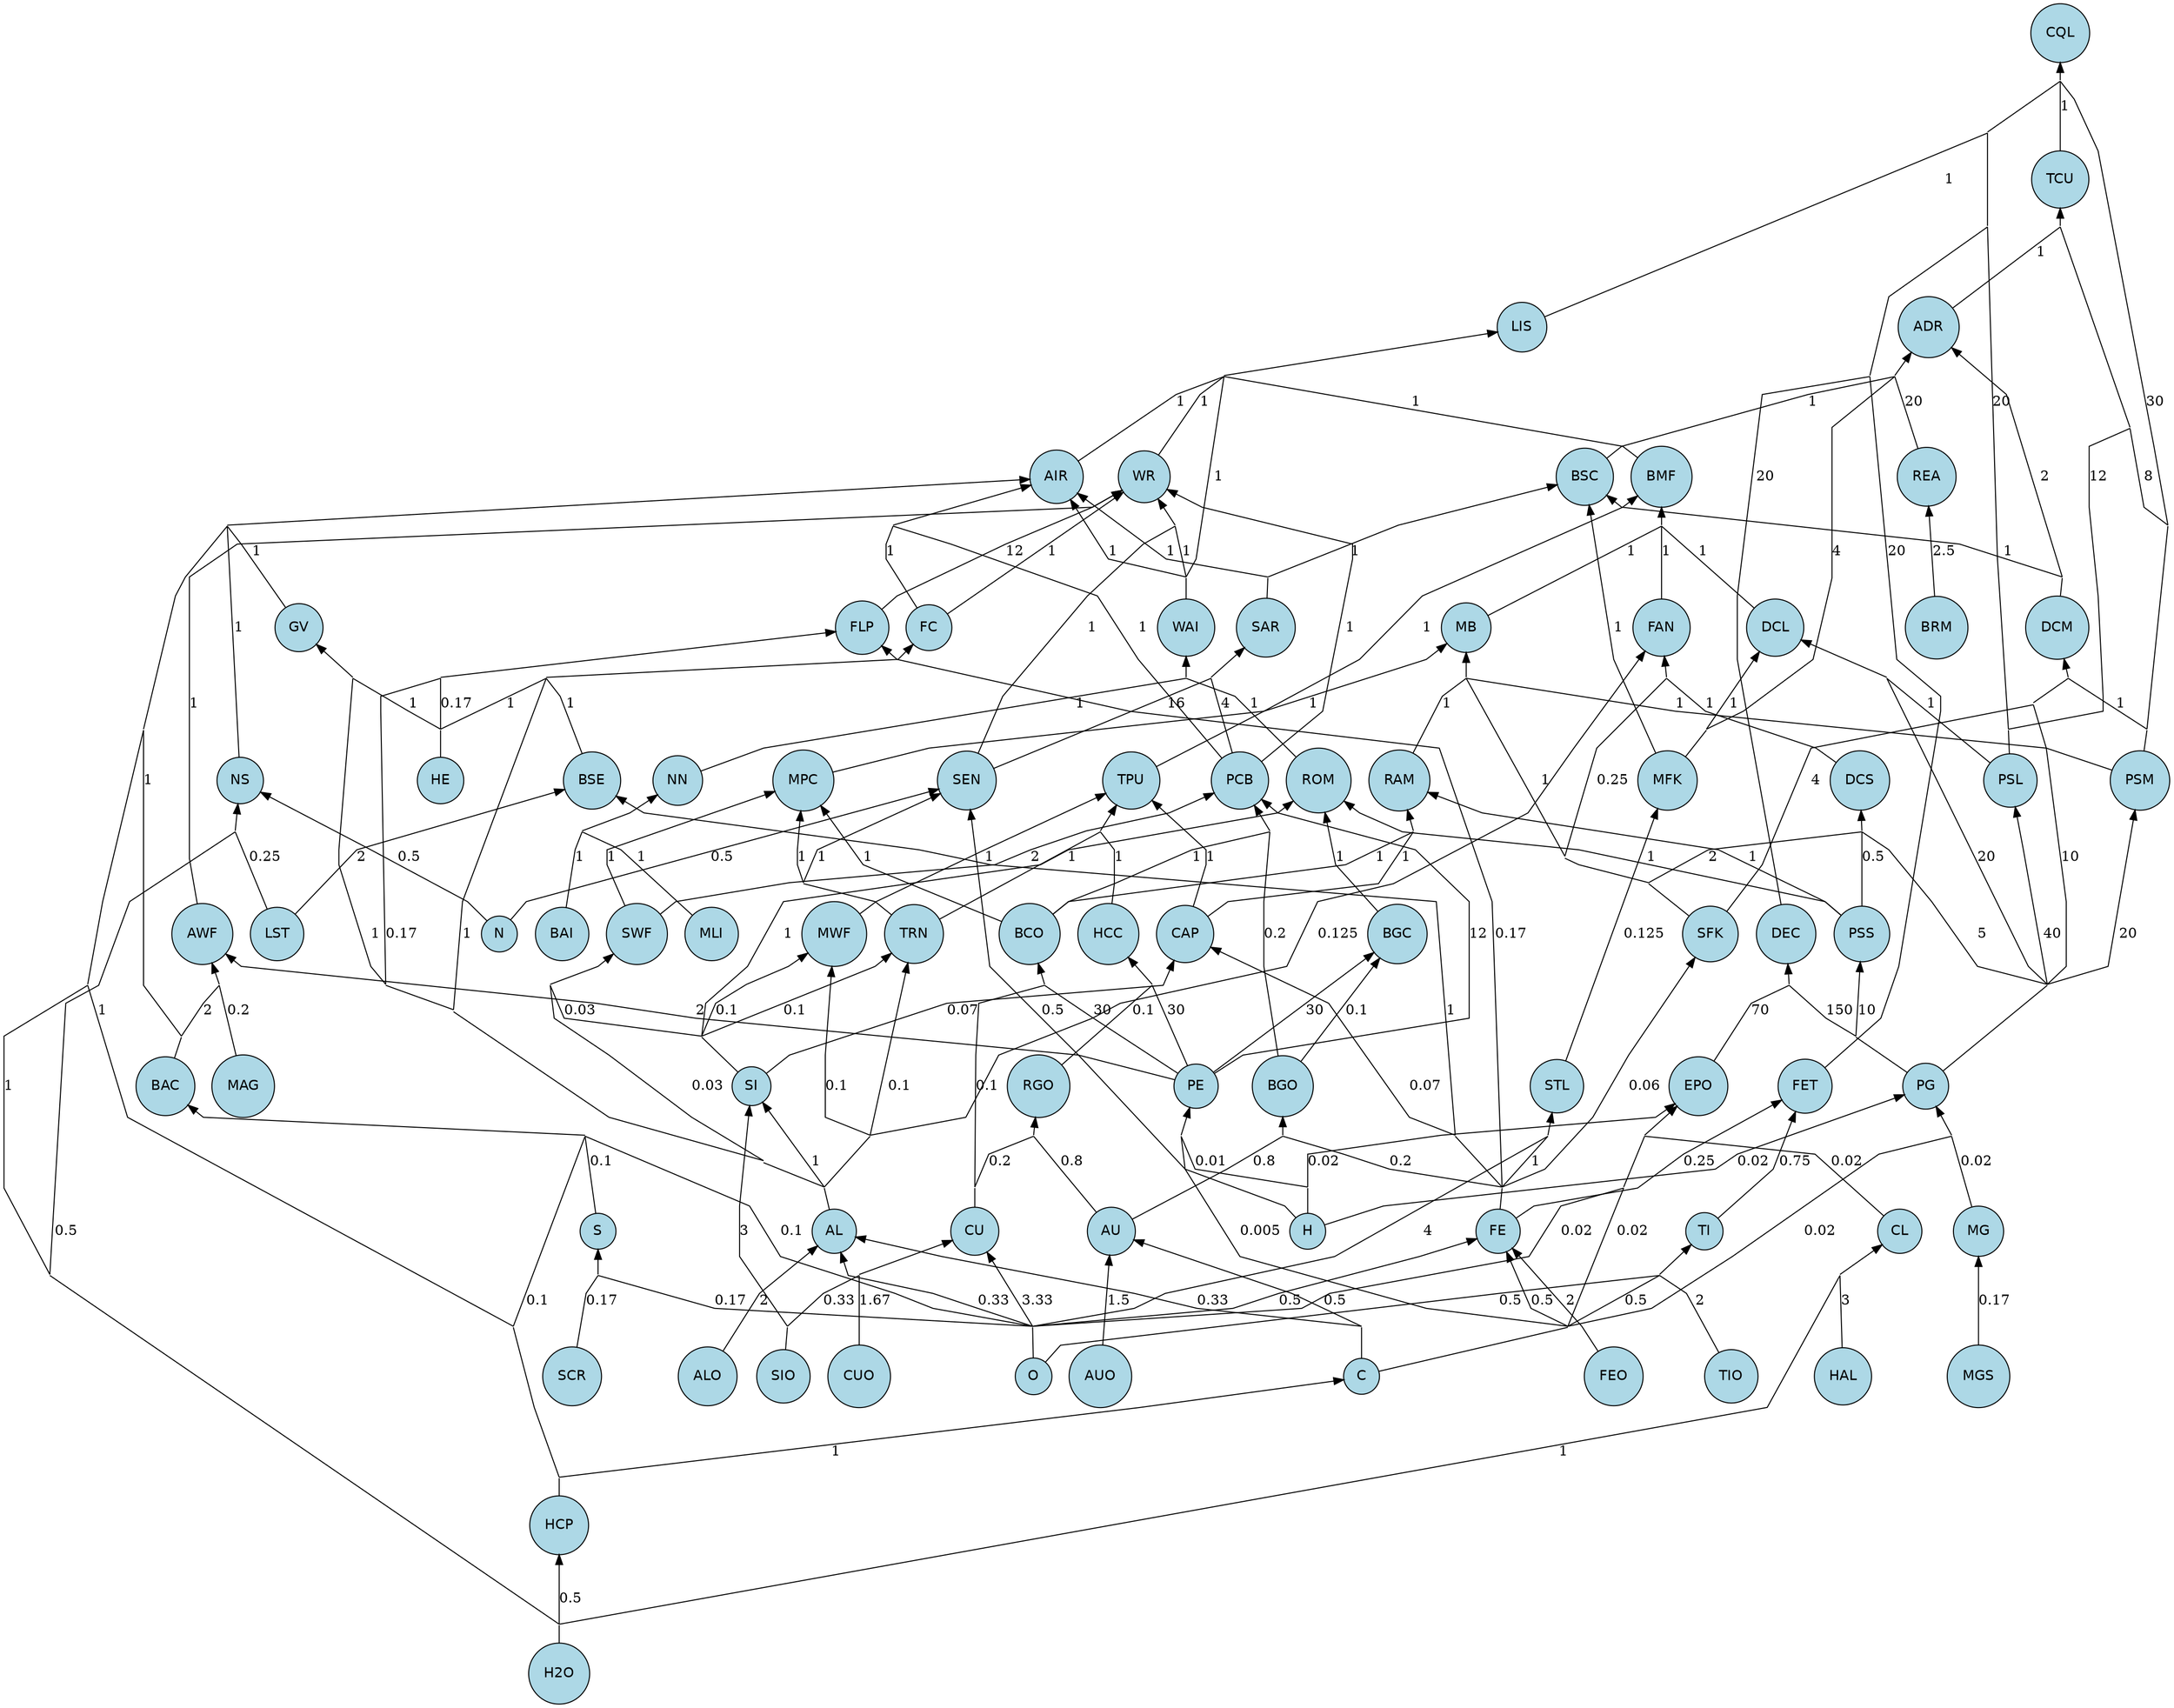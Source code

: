 graph ctree_graph {
bgcolor=white;
concentrate=True;
layout=dot;
splines=polyline;
CQL [fillcolor=lightblue, fontname=helvetica, shape=circle, style=filled];
CQL -- PSL
  [color=black, dir=back, label=20
, minlen=2];
PSL
 [fillcolor=lightblue, fontname=helvetica, shape=circle, style=filled];
PSL
 -- PG
  [color=black, dir=back, label=40
, minlen=2];
PG
 [fillcolor=lightblue, fontname=helvetica, shape=circle, style=filled];
PG
 -- H
  [color=black, dir=back, label="0.02\n", minlen=2];
H
 [fillcolor=lightblue, fontname=helvetica, shape=circle, style=filled];
PG
 -- C
  [color=black, dir=back, label="0.02\n", minlen=2];
C
 [fillcolor=lightblue, fontname=helvetica, shape=circle, style=filled];
C
 -- HCP
  [color=black, dir=back, label=1
, minlen=2];
HCP
 [fillcolor=lightblue, fontname=helvetica, shape=circle, style=filled];
HCP
 -- H2O
  [color=black, dir=back, label="0.5\n", minlen=2];
H2O
 [fillcolor=lightblue, fontname=helvetica, shape=circle, style=filled];
PG
 -- MG
  [color=black, dir=back, label="0.02\n", minlen=2];
MG
 [fillcolor=lightblue, fontname=helvetica, shape=circle, style=filled];
MG
 -- MGS
  [color=black, dir=back, label="0.17\n", minlen=2];
MGS
 [fillcolor=lightblue, fontname=helvetica, shape=circle, style=filled];
CQL -- PSM
  [color=black, dir=back, label=30
, minlen=2];
PSM
 [fillcolor=lightblue, fontname=helvetica, shape=circle, style=filled];
PSM
 -- PG
  [color=black, dir=back, label=20
, minlen=2];
PG
 [fillcolor=lightblue, fontname=helvetica, shape=circle, style=filled];
H
 [fillcolor=lightblue, fontname=helvetica, shape=circle, style=filled];
C
 [fillcolor=lightblue, fontname=helvetica, shape=circle, style=filled];
HCP
 [fillcolor=lightblue, fontname=helvetica, shape=circle, style=filled];
H2O
 [fillcolor=lightblue, fontname=helvetica, shape=circle, style=filled];
MG
 [fillcolor=lightblue, fontname=helvetica, shape=circle, style=filled];
MGS
 [fillcolor=lightblue, fontname=helvetica, shape=circle, style=filled];
CQL -- FET
  [color=black, dir=back, label=20
, minlen=2];
FET
 [fillcolor=lightblue, fontname=helvetica, shape=circle, style=filled];
FET
 -- FE
  [color=black, dir=back, label="0.25\n", minlen=2];
FE
 [fillcolor=lightblue, fontname=helvetica, shape=circle, style=filled];
FE
 -- FEO
  [color=black, dir=back, label=2
, minlen=2];
FEO
 [fillcolor=lightblue, fontname=helvetica, shape=circle, style=filled];
FE
 -- C
  [color=black, dir=back, label="0.5\n", minlen=2];
C
 [fillcolor=lightblue, fontname=helvetica, shape=circle, style=filled];
HCP
 [fillcolor=lightblue, fontname=helvetica, shape=circle, style=filled];
H2O
 [fillcolor=lightblue, fontname=helvetica, shape=circle, style=filled];
FE
 -- O
  [color=black, dir=back, label="0.5\n", minlen=2];
O
 [fillcolor=lightblue, fontname=helvetica, shape=circle, style=filled];
FET
 -- TI
  [color=black, dir=back, label="0.75\n", minlen=2];
TI
 [fillcolor=lightblue, fontname=helvetica, shape=circle, style=filled];
TI
 -- TIO
  [color=black, dir=back, label=2
, minlen=2];
TIO
 [fillcolor=lightblue, fontname=helvetica, shape=circle, style=filled];
TI
 -- C
  [color=black, dir=back, label="0.5\n", minlen=2];
C
 [fillcolor=lightblue, fontname=helvetica, shape=circle, style=filled];
HCP
 [fillcolor=lightblue, fontname=helvetica, shape=circle, style=filled];
H2O
 [fillcolor=lightblue, fontname=helvetica, shape=circle, style=filled];
TI
 -- O
  [color=black, dir=back, label="0.5\n", minlen=2];
O
 [fillcolor=lightblue, fontname=helvetica, shape=circle, style=filled];
CQL -- LIS
  [color=black, dir=back, label=1
, minlen=2];
LIS
 [fillcolor=lightblue, fontname=helvetica, shape=circle, style=filled];
LIS
 -- WR
  [color=black, dir=back, label=1
, minlen=2];
WR
 [fillcolor=lightblue, fontname=helvetica, shape=circle, style=filled];
WR
 -- FLP
  [color=black, dir=back, label=12
, minlen=2];
FLP
 [fillcolor=lightblue, fontname=helvetica, shape=circle, style=filled];
FLP
 -- FE
  [color=black, dir=back, label="0.17\n", minlen=2];
FE
 [fillcolor=lightblue, fontname=helvetica, shape=circle, style=filled];
FEO
 [fillcolor=lightblue, fontname=helvetica, shape=circle, style=filled];
C
 [fillcolor=lightblue, fontname=helvetica, shape=circle, style=filled];
HCP
 [fillcolor=lightblue, fontname=helvetica, shape=circle, style=filled];
H2O
 [fillcolor=lightblue, fontname=helvetica, shape=circle, style=filled];
O
 [fillcolor=lightblue, fontname=helvetica, shape=circle, style=filled];
FLP
 -- AL
  [color=black, dir=back, label="0.17\n", minlen=2];
AL
 [fillcolor=lightblue, fontname=helvetica, shape=circle, style=filled];
AL
 -- ALO
  [color=black, dir=back, label=2
, minlen=2];
ALO
 [fillcolor=lightblue, fontname=helvetica, shape=circle, style=filled];
AL
 -- C
  [color=black, dir=back, label="0.33\n", minlen=2];
C
 [fillcolor=lightblue, fontname=helvetica, shape=circle, style=filled];
HCP
 [fillcolor=lightblue, fontname=helvetica, shape=circle, style=filled];
H2O
 [fillcolor=lightblue, fontname=helvetica, shape=circle, style=filled];
AL
 -- O
  [color=black, dir=back, label="0.33\n", minlen=2];
O
 [fillcolor=lightblue, fontname=helvetica, shape=circle, style=filled];
FLP
 -- HE
  [color=black, dir=back, label="0.17\n", minlen=2];
HE
 [fillcolor=lightblue, fontname=helvetica, shape=circle, style=filled];
WR
 -- FC
  [color=black, dir=back, label=1
, minlen=2];
FC
 [fillcolor=lightblue, fontname=helvetica, shape=circle, style=filled];
FC
 -- AL
  [color=black, dir=back, label=1
, minlen=2];
AL
 [fillcolor=lightblue, fontname=helvetica, shape=circle, style=filled];
ALO
 [fillcolor=lightblue, fontname=helvetica, shape=circle, style=filled];
C
 [fillcolor=lightblue, fontname=helvetica, shape=circle, style=filled];
HCP
 [fillcolor=lightblue, fontname=helvetica, shape=circle, style=filled];
H2O
 [fillcolor=lightblue, fontname=helvetica, shape=circle, style=filled];
O
 [fillcolor=lightblue, fontname=helvetica, shape=circle, style=filled];
FC
 -- BSE
  [color=black, dir=back, label=1
, minlen=2];
BSE
 [fillcolor=lightblue, fontname=helvetica, shape=circle, style=filled];
BSE
 -- FE
  [color=black, dir=back, label=1
, minlen=2];
FE
 [fillcolor=lightblue, fontname=helvetica, shape=circle, style=filled];
FEO
 [fillcolor=lightblue, fontname=helvetica, shape=circle, style=filled];
C
 [fillcolor=lightblue, fontname=helvetica, shape=circle, style=filled];
HCP
 [fillcolor=lightblue, fontname=helvetica, shape=circle, style=filled];
H2O
 [fillcolor=lightblue, fontname=helvetica, shape=circle, style=filled];
O
 [fillcolor=lightblue, fontname=helvetica, shape=circle, style=filled];
BSE
 -- LST
  [color=black, dir=back, label=2
, minlen=2];
LST
 [fillcolor=lightblue, fontname=helvetica, shape=circle, style=filled];
FC
 -- HE
  [color=black, dir=back, label=1
, minlen=2];
HE
 [fillcolor=lightblue, fontname=helvetica, shape=circle, style=filled];
WR
 -- AWF
  [color=black, dir=back, label=1
, minlen=2];
AWF
 [fillcolor=lightblue, fontname=helvetica, shape=circle, style=filled];
AWF
 -- MAG
  [color=black, dir=back, label="0.2\n", minlen=2];
MAG
 [fillcolor=lightblue, fontname=helvetica, shape=circle, style=filled];
AWF
 -- BAC
  [color=black, dir=back, label=2
, minlen=2];
BAC
 [fillcolor=lightblue, fontname=helvetica, shape=circle, style=filled];
BAC
 -- HCP
  [color=black, dir=back, label="0.1\n", minlen=2];
HCP
 [fillcolor=lightblue, fontname=helvetica, shape=circle, style=filled];
H2O
 [fillcolor=lightblue, fontname=helvetica, shape=circle, style=filled];
BAC
 -- O
  [color=black, dir=back, label="0.1\n", minlen=2];
O
 [fillcolor=lightblue, fontname=helvetica, shape=circle, style=filled];
BAC
 -- S
  [color=black, dir=back, label="0.1\n", minlen=2];
S
 [fillcolor=lightblue, fontname=helvetica, shape=circle, style=filled];
S
 -- SCR
  [color=black, dir=back, label="0.17\n", minlen=2];
SCR
 [fillcolor=lightblue, fontname=helvetica, shape=circle, style=filled];
S
 -- O
  [color=black, dir=back, label="0.17\n", minlen=2];
O
 [fillcolor=lightblue, fontname=helvetica, shape=circle, style=filled];
AWF
 -- PE
  [color=black, dir=back, label=2
, minlen=2];
PE
 [fillcolor=lightblue, fontname=helvetica, shape=circle, style=filled];
PE
 -- C
  [color=black, dir=back, label="0.005\n", minlen=2];
C
 [fillcolor=lightblue, fontname=helvetica, shape=circle, style=filled];
HCP
 [fillcolor=lightblue, fontname=helvetica, shape=circle, style=filled];
H2O
 [fillcolor=lightblue, fontname=helvetica, shape=circle, style=filled];
PE
 -- H
  [color=black, dir=back, label="0.01\n", minlen=2];
H
 [fillcolor=lightblue, fontname=helvetica, shape=circle, style=filled];
WR
 -- PCB
  [color=black, dir=back, label=1
, minlen=2];
PCB
 [fillcolor=lightblue, fontname=helvetica, shape=circle, style=filled];
PCB
 -- SWF
  [color=black, dir=back, label=2
, minlen=2];
SWF
 [fillcolor=lightblue, fontname=helvetica, shape=circle, style=filled];
SWF
 -- SI
  [color=black, dir=back, label="0.03\n", minlen=2];
SI
 [fillcolor=lightblue, fontname=helvetica, shape=circle, style=filled];
SI
 -- SIO
  [color=black, dir=back, label=3
, minlen=2];
SIO
 [fillcolor=lightblue, fontname=helvetica, shape=circle, style=filled];
SI
 -- AL
  [color=black, dir=back, label=1
, minlen=2];
AL
 [fillcolor=lightblue, fontname=helvetica, shape=circle, style=filled];
ALO
 [fillcolor=lightblue, fontname=helvetica, shape=circle, style=filled];
C
 [fillcolor=lightblue, fontname=helvetica, shape=circle, style=filled];
HCP
 [fillcolor=lightblue, fontname=helvetica, shape=circle, style=filled];
H2O
 [fillcolor=lightblue, fontname=helvetica, shape=circle, style=filled];
O
 [fillcolor=lightblue, fontname=helvetica, shape=circle, style=filled];
SWF
 -- AL
  [color=black, dir=back, label="0.03\n", minlen=2];
AL
 [fillcolor=lightblue, fontname=helvetica, shape=circle, style=filled];
ALO
 [fillcolor=lightblue, fontname=helvetica, shape=circle, style=filled];
C
 [fillcolor=lightblue, fontname=helvetica, shape=circle, style=filled];
HCP
 [fillcolor=lightblue, fontname=helvetica, shape=circle, style=filled];
H2O
 [fillcolor=lightblue, fontname=helvetica, shape=circle, style=filled];
O
 [fillcolor=lightblue, fontname=helvetica, shape=circle, style=filled];
PCB
 -- BCO
  [color=black, dir=back, label=1
, minlen=2];
BCO
 [fillcolor=lightblue, fontname=helvetica, shape=circle, style=filled];
BCO
 -- CU
  [color=black, dir=back, label="0.1\n", minlen=2];
CU
 [fillcolor=lightblue, fontname=helvetica, shape=circle, style=filled];
CU
 -- CUO
  [color=black, dir=back, label="1.67\n", minlen=2];
CUO
 [fillcolor=lightblue, fontname=helvetica, shape=circle, style=filled];
CU
 -- O
  [color=black, dir=back, label="3.33\n", minlen=2];
O
 [fillcolor=lightblue, fontname=helvetica, shape=circle, style=filled];
CU
 -- SIO
  [color=black, dir=back, label="0.33\n", minlen=2];
SIO
 [fillcolor=lightblue, fontname=helvetica, shape=circle, style=filled];
BCO
 -- PE
  [color=black, dir=back, label=30
, minlen=2];
PE
 [fillcolor=lightblue, fontname=helvetica, shape=circle, style=filled];
C
 [fillcolor=lightblue, fontname=helvetica, shape=circle, style=filled];
HCP
 [fillcolor=lightblue, fontname=helvetica, shape=circle, style=filled];
H2O
 [fillcolor=lightblue, fontname=helvetica, shape=circle, style=filled];
H
 [fillcolor=lightblue, fontname=helvetica, shape=circle, style=filled];
PCB
 -- PE
  [color=black, dir=back, label=12
, minlen=2];
PE
 [fillcolor=lightblue, fontname=helvetica, shape=circle, style=filled];
C
 [fillcolor=lightblue, fontname=helvetica, shape=circle, style=filled];
HCP
 [fillcolor=lightblue, fontname=helvetica, shape=circle, style=filled];
H2O
 [fillcolor=lightblue, fontname=helvetica, shape=circle, style=filled];
H
 [fillcolor=lightblue, fontname=helvetica, shape=circle, style=filled];
PCB
 -- BGO
  [color=black, dir=back, label="0.2\n", minlen=2];
BGO
 [fillcolor=lightblue, fontname=helvetica, shape=circle, style=filled];
BGO
 -- AU
  [color=black, dir=back, label="0.8\n", minlen=2];
AU
 [fillcolor=lightblue, fontname=helvetica, shape=circle, style=filled];
AU
 -- C
  [color=black, dir=back, label="0.5\n", minlen=2];
C
 [fillcolor=lightblue, fontname=helvetica, shape=circle, style=filled];
HCP
 [fillcolor=lightblue, fontname=helvetica, shape=circle, style=filled];
H2O
 [fillcolor=lightblue, fontname=helvetica, shape=circle, style=filled];
AU
 -- AUO
  [color=black, dir=back, label="1.5\n", minlen=2];
AUO
 [fillcolor=lightblue, fontname=helvetica, shape=circle, style=filled];
BGO
 -- FE
  [color=black, dir=back, label="0.2\n", minlen=2];
FE
 [fillcolor=lightblue, fontname=helvetica, shape=circle, style=filled];
FEO
 [fillcolor=lightblue, fontname=helvetica, shape=circle, style=filled];
C
 [fillcolor=lightblue, fontname=helvetica, shape=circle, style=filled];
HCP
 [fillcolor=lightblue, fontname=helvetica, shape=circle, style=filled];
H2O
 [fillcolor=lightblue, fontname=helvetica, shape=circle, style=filled];
O
 [fillcolor=lightblue, fontname=helvetica, shape=circle, style=filled];
WR
 -- SEN
  [color=black, dir=back, label=1
, minlen=2];
SEN
 [fillcolor=lightblue, fontname=helvetica, shape=circle, style=filled];
SEN
 -- TRN
  [color=black, dir=back, label=1
, minlen=2];
TRN
 [fillcolor=lightblue, fontname=helvetica, shape=circle, style=filled];
TRN
 -- AL
  [color=black, dir=back, label="0.1\n", minlen=2];
AL
 [fillcolor=lightblue, fontname=helvetica, shape=circle, style=filled];
ALO
 [fillcolor=lightblue, fontname=helvetica, shape=circle, style=filled];
C
 [fillcolor=lightblue, fontname=helvetica, shape=circle, style=filled];
HCP
 [fillcolor=lightblue, fontname=helvetica, shape=circle, style=filled];
H2O
 [fillcolor=lightblue, fontname=helvetica, shape=circle, style=filled];
O
 [fillcolor=lightblue, fontname=helvetica, shape=circle, style=filled];
TRN
 -- SI
  [color=black, dir=back, label="0.1\n", minlen=2];
SI
 [fillcolor=lightblue, fontname=helvetica, shape=circle, style=filled];
SIO
 [fillcolor=lightblue, fontname=helvetica, shape=circle, style=filled];
AL
 [fillcolor=lightblue, fontname=helvetica, shape=circle, style=filled];
ALO
 [fillcolor=lightblue, fontname=helvetica, shape=circle, style=filled];
C
 [fillcolor=lightblue, fontname=helvetica, shape=circle, style=filled];
HCP
 [fillcolor=lightblue, fontname=helvetica, shape=circle, style=filled];
H2O
 [fillcolor=lightblue, fontname=helvetica, shape=circle, style=filled];
O
 [fillcolor=lightblue, fontname=helvetica, shape=circle, style=filled];
SEN
 -- H
  [color=black, dir=back, label="0.5\n", minlen=2];
H
 [fillcolor=lightblue, fontname=helvetica, shape=circle, style=filled];
SEN
 -- N
  [color=black, dir=back, label="0.5\n", minlen=2];
N
 [fillcolor=lightblue, fontname=helvetica, shape=circle, style=filled];
WR
 -- WAI
  [color=black, dir=back, label=1
, minlen=2];
WAI
 [fillcolor=lightblue, fontname=helvetica, shape=circle, style=filled];
WAI
 -- NN
  [color=black, dir=back, label=1
, minlen=2];
NN
 [fillcolor=lightblue, fontname=helvetica, shape=circle, style=filled];
NN
 -- BAI
  [color=black, dir=back, label=1
, minlen=2];
BAI
 [fillcolor=lightblue, fontname=helvetica, shape=circle, style=filled];
NN
 -- MLI
  [color=black, dir=back, label=1
, minlen=2];
MLI
 [fillcolor=lightblue, fontname=helvetica, shape=circle, style=filled];
WAI
 -- ROM
  [color=black, dir=back, label=1
, minlen=2];
ROM
 [fillcolor=lightblue, fontname=helvetica, shape=circle, style=filled];
ROM
 -- PSS
  [color=black, dir=back, label=1
, minlen=2];
PSS
 [fillcolor=lightblue, fontname=helvetica, shape=circle, style=filled];
PSS
 -- PG
  [color=black, dir=back, label=10
, minlen=2];
PG
 [fillcolor=lightblue, fontname=helvetica, shape=circle, style=filled];
H
 [fillcolor=lightblue, fontname=helvetica, shape=circle, style=filled];
C
 [fillcolor=lightblue, fontname=helvetica, shape=circle, style=filled];
HCP
 [fillcolor=lightblue, fontname=helvetica, shape=circle, style=filled];
H2O
 [fillcolor=lightblue, fontname=helvetica, shape=circle, style=filled];
MG
 [fillcolor=lightblue, fontname=helvetica, shape=circle, style=filled];
MGS
 [fillcolor=lightblue, fontname=helvetica, shape=circle, style=filled];
ROM
 -- BGC
  [color=black, dir=back, label=1
, minlen=2];
BGC
 [fillcolor=lightblue, fontname=helvetica, shape=circle, style=filled];
BGC
 -- BGO
  [color=black, dir=back, label="0.1\n", minlen=2];
BGO
 [fillcolor=lightblue, fontname=helvetica, shape=circle, style=filled];
AU
 [fillcolor=lightblue, fontname=helvetica, shape=circle, style=filled];
C
 [fillcolor=lightblue, fontname=helvetica, shape=circle, style=filled];
HCP
 [fillcolor=lightblue, fontname=helvetica, shape=circle, style=filled];
H2O
 [fillcolor=lightblue, fontname=helvetica, shape=circle, style=filled];
AUO
 [fillcolor=lightblue, fontname=helvetica, shape=circle, style=filled];
FE
 [fillcolor=lightblue, fontname=helvetica, shape=circle, style=filled];
FEO
 [fillcolor=lightblue, fontname=helvetica, shape=circle, style=filled];
C
 [fillcolor=lightblue, fontname=helvetica, shape=circle, style=filled];
HCP
 [fillcolor=lightblue, fontname=helvetica, shape=circle, style=filled];
H2O
 [fillcolor=lightblue, fontname=helvetica, shape=circle, style=filled];
O
 [fillcolor=lightblue, fontname=helvetica, shape=circle, style=filled];
BGC
 -- PE
  [color=black, dir=back, label=30
, minlen=2];
PE
 [fillcolor=lightblue, fontname=helvetica, shape=circle, style=filled];
C
 [fillcolor=lightblue, fontname=helvetica, shape=circle, style=filled];
HCP
 [fillcolor=lightblue, fontname=helvetica, shape=circle, style=filled];
H2O
 [fillcolor=lightblue, fontname=helvetica, shape=circle, style=filled];
H
 [fillcolor=lightblue, fontname=helvetica, shape=circle, style=filled];
ROM
 -- SI
  [color=black, dir=back, label=1
, minlen=2];
SI
 [fillcolor=lightblue, fontname=helvetica, shape=circle, style=filled];
SIO
 [fillcolor=lightblue, fontname=helvetica, shape=circle, style=filled];
AL
 [fillcolor=lightblue, fontname=helvetica, shape=circle, style=filled];
ALO
 [fillcolor=lightblue, fontname=helvetica, shape=circle, style=filled];
C
 [fillcolor=lightblue, fontname=helvetica, shape=circle, style=filled];
HCP
 [fillcolor=lightblue, fontname=helvetica, shape=circle, style=filled];
H2O
 [fillcolor=lightblue, fontname=helvetica, shape=circle, style=filled];
O
 [fillcolor=lightblue, fontname=helvetica, shape=circle, style=filled];
LIS
 -- AIR
  [color=black, dir=back, label=1
, minlen=2];
AIR
 [fillcolor=lightblue, fontname=helvetica, shape=circle, style=filled];
AIR
 -- HCP
  [color=black, dir=back, label=1
, minlen=2];
HCP
 [fillcolor=lightblue, fontname=helvetica, shape=circle, style=filled];
H2O
 [fillcolor=lightblue, fontname=helvetica, shape=circle, style=filled];
AIR
 -- NS
  [color=black, dir=back, label=1
, minlen=2];
NS
 [fillcolor=lightblue, fontname=helvetica, shape=circle, style=filled];
NS
 -- H2O
  [color=black, dir=back, label="0.5\n", minlen=2];
H2O
 [fillcolor=lightblue, fontname=helvetica, shape=circle, style=filled];
NS
 -- N
  [color=black, dir=back, label="0.5\n", minlen=2];
N
 [fillcolor=lightblue, fontname=helvetica, shape=circle, style=filled];
NS
 -- LST
  [color=black, dir=back, label="0.25\n", minlen=2];
LST
 [fillcolor=lightblue, fontname=helvetica, shape=circle, style=filled];
AIR
 -- H2O
  [color=black, dir=back, label=1
, minlen=2];
H2O
 [fillcolor=lightblue, fontname=helvetica, shape=circle, style=filled];
AIR
 -- WAI
  [color=black, dir=back, label=1
, minlen=2];
WAI
 [fillcolor=lightblue, fontname=helvetica, shape=circle, style=filled];
NN
 [fillcolor=lightblue, fontname=helvetica, shape=circle, style=filled];
BAI
 [fillcolor=lightblue, fontname=helvetica, shape=circle, style=filled];
MLI
 [fillcolor=lightblue, fontname=helvetica, shape=circle, style=filled];
ROM
 [fillcolor=lightblue, fontname=helvetica, shape=circle, style=filled];
PSS
 [fillcolor=lightblue, fontname=helvetica, shape=circle, style=filled];
PG
 [fillcolor=lightblue, fontname=helvetica, shape=circle, style=filled];
H
 [fillcolor=lightblue, fontname=helvetica, shape=circle, style=filled];
C
 [fillcolor=lightblue, fontname=helvetica, shape=circle, style=filled];
HCP
 [fillcolor=lightblue, fontname=helvetica, shape=circle, style=filled];
H2O
 [fillcolor=lightblue, fontname=helvetica, shape=circle, style=filled];
MG
 [fillcolor=lightblue, fontname=helvetica, shape=circle, style=filled];
MGS
 [fillcolor=lightblue, fontname=helvetica, shape=circle, style=filled];
BGC
 [fillcolor=lightblue, fontname=helvetica, shape=circle, style=filled];
BGO
 [fillcolor=lightblue, fontname=helvetica, shape=circle, style=filled];
AU
 [fillcolor=lightblue, fontname=helvetica, shape=circle, style=filled];
C
 [fillcolor=lightblue, fontname=helvetica, shape=circle, style=filled];
HCP
 [fillcolor=lightblue, fontname=helvetica, shape=circle, style=filled];
H2O
 [fillcolor=lightblue, fontname=helvetica, shape=circle, style=filled];
AUO
 [fillcolor=lightblue, fontname=helvetica, shape=circle, style=filled];
FE
 [fillcolor=lightblue, fontname=helvetica, shape=circle, style=filled];
FEO
 [fillcolor=lightblue, fontname=helvetica, shape=circle, style=filled];
C
 [fillcolor=lightblue, fontname=helvetica, shape=circle, style=filled];
HCP
 [fillcolor=lightblue, fontname=helvetica, shape=circle, style=filled];
H2O
 [fillcolor=lightblue, fontname=helvetica, shape=circle, style=filled];
O
 [fillcolor=lightblue, fontname=helvetica, shape=circle, style=filled];
PE
 [fillcolor=lightblue, fontname=helvetica, shape=circle, style=filled];
C
 [fillcolor=lightblue, fontname=helvetica, shape=circle, style=filled];
HCP
 [fillcolor=lightblue, fontname=helvetica, shape=circle, style=filled];
H2O
 [fillcolor=lightblue, fontname=helvetica, shape=circle, style=filled];
H
 [fillcolor=lightblue, fontname=helvetica, shape=circle, style=filled];
SI
 [fillcolor=lightblue, fontname=helvetica, shape=circle, style=filled];
SIO
 [fillcolor=lightblue, fontname=helvetica, shape=circle, style=filled];
AL
 [fillcolor=lightblue, fontname=helvetica, shape=circle, style=filled];
ALO
 [fillcolor=lightblue, fontname=helvetica, shape=circle, style=filled];
C
 [fillcolor=lightblue, fontname=helvetica, shape=circle, style=filled];
HCP
 [fillcolor=lightblue, fontname=helvetica, shape=circle, style=filled];
H2O
 [fillcolor=lightblue, fontname=helvetica, shape=circle, style=filled];
O
 [fillcolor=lightblue, fontname=helvetica, shape=circle, style=filled];
AIR
 -- PCB
  [color=black, dir=back, label=1
, minlen=2];
PCB
 [fillcolor=lightblue, fontname=helvetica, shape=circle, style=filled];
SWF
 [fillcolor=lightblue, fontname=helvetica, shape=circle, style=filled];
SI
 [fillcolor=lightblue, fontname=helvetica, shape=circle, style=filled];
SIO
 [fillcolor=lightblue, fontname=helvetica, shape=circle, style=filled];
AL
 [fillcolor=lightblue, fontname=helvetica, shape=circle, style=filled];
ALO
 [fillcolor=lightblue, fontname=helvetica, shape=circle, style=filled];
C
 [fillcolor=lightblue, fontname=helvetica, shape=circle, style=filled];
HCP
 [fillcolor=lightblue, fontname=helvetica, shape=circle, style=filled];
H2O
 [fillcolor=lightblue, fontname=helvetica, shape=circle, style=filled];
O
 [fillcolor=lightblue, fontname=helvetica, shape=circle, style=filled];
AL
 [fillcolor=lightblue, fontname=helvetica, shape=circle, style=filled];
ALO
 [fillcolor=lightblue, fontname=helvetica, shape=circle, style=filled];
C
 [fillcolor=lightblue, fontname=helvetica, shape=circle, style=filled];
HCP
 [fillcolor=lightblue, fontname=helvetica, shape=circle, style=filled];
H2O
 [fillcolor=lightblue, fontname=helvetica, shape=circle, style=filled];
O
 [fillcolor=lightblue, fontname=helvetica, shape=circle, style=filled];
BCO
 [fillcolor=lightblue, fontname=helvetica, shape=circle, style=filled];
CU
 [fillcolor=lightblue, fontname=helvetica, shape=circle, style=filled];
CUO
 [fillcolor=lightblue, fontname=helvetica, shape=circle, style=filled];
O
 [fillcolor=lightblue, fontname=helvetica, shape=circle, style=filled];
SIO
 [fillcolor=lightblue, fontname=helvetica, shape=circle, style=filled];
PE
 [fillcolor=lightblue, fontname=helvetica, shape=circle, style=filled];
C
 [fillcolor=lightblue, fontname=helvetica, shape=circle, style=filled];
HCP
 [fillcolor=lightblue, fontname=helvetica, shape=circle, style=filled];
H2O
 [fillcolor=lightblue, fontname=helvetica, shape=circle, style=filled];
H
 [fillcolor=lightblue, fontname=helvetica, shape=circle, style=filled];
PE
 [fillcolor=lightblue, fontname=helvetica, shape=circle, style=filled];
C
 [fillcolor=lightblue, fontname=helvetica, shape=circle, style=filled];
HCP
 [fillcolor=lightblue, fontname=helvetica, shape=circle, style=filled];
H2O
 [fillcolor=lightblue, fontname=helvetica, shape=circle, style=filled];
H
 [fillcolor=lightblue, fontname=helvetica, shape=circle, style=filled];
BGO
 [fillcolor=lightblue, fontname=helvetica, shape=circle, style=filled];
AU
 [fillcolor=lightblue, fontname=helvetica, shape=circle, style=filled];
C
 [fillcolor=lightblue, fontname=helvetica, shape=circle, style=filled];
HCP
 [fillcolor=lightblue, fontname=helvetica, shape=circle, style=filled];
H2O
 [fillcolor=lightblue, fontname=helvetica, shape=circle, style=filled];
AUO
 [fillcolor=lightblue, fontname=helvetica, shape=circle, style=filled];
FE
 [fillcolor=lightblue, fontname=helvetica, shape=circle, style=filled];
FEO
 [fillcolor=lightblue, fontname=helvetica, shape=circle, style=filled];
C
 [fillcolor=lightblue, fontname=helvetica, shape=circle, style=filled];
HCP
 [fillcolor=lightblue, fontname=helvetica, shape=circle, style=filled];
H2O
 [fillcolor=lightblue, fontname=helvetica, shape=circle, style=filled];
O
 [fillcolor=lightblue, fontname=helvetica, shape=circle, style=filled];
AIR
 -- SAR
  [color=black, dir=back, label=1
, minlen=2];
SAR
 [fillcolor=lightblue, fontname=helvetica, shape=circle, style=filled];
SAR
 -- SEN
  [color=black, dir=back, label=16
, minlen=2];
SEN
 [fillcolor=lightblue, fontname=helvetica, shape=circle, style=filled];
TRN
 [fillcolor=lightblue, fontname=helvetica, shape=circle, style=filled];
AL
 [fillcolor=lightblue, fontname=helvetica, shape=circle, style=filled];
ALO
 [fillcolor=lightblue, fontname=helvetica, shape=circle, style=filled];
C
 [fillcolor=lightblue, fontname=helvetica, shape=circle, style=filled];
HCP
 [fillcolor=lightblue, fontname=helvetica, shape=circle, style=filled];
H2O
 [fillcolor=lightblue, fontname=helvetica, shape=circle, style=filled];
O
 [fillcolor=lightblue, fontname=helvetica, shape=circle, style=filled];
SI
 [fillcolor=lightblue, fontname=helvetica, shape=circle, style=filled];
SIO
 [fillcolor=lightblue, fontname=helvetica, shape=circle, style=filled];
AL
 [fillcolor=lightblue, fontname=helvetica, shape=circle, style=filled];
ALO
 [fillcolor=lightblue, fontname=helvetica, shape=circle, style=filled];
C
 [fillcolor=lightblue, fontname=helvetica, shape=circle, style=filled];
HCP
 [fillcolor=lightblue, fontname=helvetica, shape=circle, style=filled];
H2O
 [fillcolor=lightblue, fontname=helvetica, shape=circle, style=filled];
O
 [fillcolor=lightblue, fontname=helvetica, shape=circle, style=filled];
H
 [fillcolor=lightblue, fontname=helvetica, shape=circle, style=filled];
N
 [fillcolor=lightblue, fontname=helvetica, shape=circle, style=filled];
SAR
 -- PCB
  [color=black, dir=back, label=4
, minlen=2];
PCB
 [fillcolor=lightblue, fontname=helvetica, shape=circle, style=filled];
SWF
 [fillcolor=lightblue, fontname=helvetica, shape=circle, style=filled];
SI
 [fillcolor=lightblue, fontname=helvetica, shape=circle, style=filled];
SIO
 [fillcolor=lightblue, fontname=helvetica, shape=circle, style=filled];
AL
 [fillcolor=lightblue, fontname=helvetica, shape=circle, style=filled];
ALO
 [fillcolor=lightblue, fontname=helvetica, shape=circle, style=filled];
C
 [fillcolor=lightblue, fontname=helvetica, shape=circle, style=filled];
HCP
 [fillcolor=lightblue, fontname=helvetica, shape=circle, style=filled];
H2O
 [fillcolor=lightblue, fontname=helvetica, shape=circle, style=filled];
O
 [fillcolor=lightblue, fontname=helvetica, shape=circle, style=filled];
AL
 [fillcolor=lightblue, fontname=helvetica, shape=circle, style=filled];
ALO
 [fillcolor=lightblue, fontname=helvetica, shape=circle, style=filled];
C
 [fillcolor=lightblue, fontname=helvetica, shape=circle, style=filled];
HCP
 [fillcolor=lightblue, fontname=helvetica, shape=circle, style=filled];
H2O
 [fillcolor=lightblue, fontname=helvetica, shape=circle, style=filled];
O
 [fillcolor=lightblue, fontname=helvetica, shape=circle, style=filled];
BCO
 [fillcolor=lightblue, fontname=helvetica, shape=circle, style=filled];
CU
 [fillcolor=lightblue, fontname=helvetica, shape=circle, style=filled];
CUO
 [fillcolor=lightblue, fontname=helvetica, shape=circle, style=filled];
O
 [fillcolor=lightblue, fontname=helvetica, shape=circle, style=filled];
SIO
 [fillcolor=lightblue, fontname=helvetica, shape=circle, style=filled];
PE
 [fillcolor=lightblue, fontname=helvetica, shape=circle, style=filled];
C
 [fillcolor=lightblue, fontname=helvetica, shape=circle, style=filled];
HCP
 [fillcolor=lightblue, fontname=helvetica, shape=circle, style=filled];
H2O
 [fillcolor=lightblue, fontname=helvetica, shape=circle, style=filled];
H
 [fillcolor=lightblue, fontname=helvetica, shape=circle, style=filled];
PE
 [fillcolor=lightblue, fontname=helvetica, shape=circle, style=filled];
C
 [fillcolor=lightblue, fontname=helvetica, shape=circle, style=filled];
HCP
 [fillcolor=lightblue, fontname=helvetica, shape=circle, style=filled];
H2O
 [fillcolor=lightblue, fontname=helvetica, shape=circle, style=filled];
H
 [fillcolor=lightblue, fontname=helvetica, shape=circle, style=filled];
BGO
 [fillcolor=lightblue, fontname=helvetica, shape=circle, style=filled];
AU
 [fillcolor=lightblue, fontname=helvetica, shape=circle, style=filled];
C
 [fillcolor=lightblue, fontname=helvetica, shape=circle, style=filled];
HCP
 [fillcolor=lightblue, fontname=helvetica, shape=circle, style=filled];
H2O
 [fillcolor=lightblue, fontname=helvetica, shape=circle, style=filled];
AUO
 [fillcolor=lightblue, fontname=helvetica, shape=circle, style=filled];
FE
 [fillcolor=lightblue, fontname=helvetica, shape=circle, style=filled];
FEO
 [fillcolor=lightblue, fontname=helvetica, shape=circle, style=filled];
C
 [fillcolor=lightblue, fontname=helvetica, shape=circle, style=filled];
HCP
 [fillcolor=lightblue, fontname=helvetica, shape=circle, style=filled];
H2O
 [fillcolor=lightblue, fontname=helvetica, shape=circle, style=filled];
O
 [fillcolor=lightblue, fontname=helvetica, shape=circle, style=filled];
AIR
 -- GV
  [color=black, dir=back, label=1
, minlen=2];
GV
 [fillcolor=lightblue, fontname=helvetica, shape=circle, style=filled];
GV
 -- AL
  [color=black, dir=back, label=1
, minlen=2];
AL
 [fillcolor=lightblue, fontname=helvetica, shape=circle, style=filled];
ALO
 [fillcolor=lightblue, fontname=helvetica, shape=circle, style=filled];
C
 [fillcolor=lightblue, fontname=helvetica, shape=circle, style=filled];
HCP
 [fillcolor=lightblue, fontname=helvetica, shape=circle, style=filled];
H2O
 [fillcolor=lightblue, fontname=helvetica, shape=circle, style=filled];
O
 [fillcolor=lightblue, fontname=helvetica, shape=circle, style=filled];
GV
 -- HE
  [color=black, dir=back, label=1
, minlen=2];
HE
 [fillcolor=lightblue, fontname=helvetica, shape=circle, style=filled];
AIR
 -- FC
  [color=black, dir=back, label=1
, minlen=2];
FC
 [fillcolor=lightblue, fontname=helvetica, shape=circle, style=filled];
AL
 [fillcolor=lightblue, fontname=helvetica, shape=circle, style=filled];
ALO
 [fillcolor=lightblue, fontname=helvetica, shape=circle, style=filled];
C
 [fillcolor=lightblue, fontname=helvetica, shape=circle, style=filled];
HCP
 [fillcolor=lightblue, fontname=helvetica, shape=circle, style=filled];
H2O
 [fillcolor=lightblue, fontname=helvetica, shape=circle, style=filled];
O
 [fillcolor=lightblue, fontname=helvetica, shape=circle, style=filled];
BSE
 [fillcolor=lightblue, fontname=helvetica, shape=circle, style=filled];
FE
 [fillcolor=lightblue, fontname=helvetica, shape=circle, style=filled];
FEO
 [fillcolor=lightblue, fontname=helvetica, shape=circle, style=filled];
C
 [fillcolor=lightblue, fontname=helvetica, shape=circle, style=filled];
HCP
 [fillcolor=lightblue, fontname=helvetica, shape=circle, style=filled];
H2O
 [fillcolor=lightblue, fontname=helvetica, shape=circle, style=filled];
O
 [fillcolor=lightblue, fontname=helvetica, shape=circle, style=filled];
LST
 [fillcolor=lightblue, fontname=helvetica, shape=circle, style=filled];
HE
 [fillcolor=lightblue, fontname=helvetica, shape=circle, style=filled];
AIR
 -- BAC
  [color=black, dir=back, label=1
, minlen=2];
BAC
 [fillcolor=lightblue, fontname=helvetica, shape=circle, style=filled];
HCP
 [fillcolor=lightblue, fontname=helvetica, shape=circle, style=filled];
H2O
 [fillcolor=lightblue, fontname=helvetica, shape=circle, style=filled];
O
 [fillcolor=lightblue, fontname=helvetica, shape=circle, style=filled];
S
 [fillcolor=lightblue, fontname=helvetica, shape=circle, style=filled];
SCR
 [fillcolor=lightblue, fontname=helvetica, shape=circle, style=filled];
O
 [fillcolor=lightblue, fontname=helvetica, shape=circle, style=filled];
LIS
 -- BMF
  [color=black, dir=back, label=1
, minlen=2];
BMF
 [fillcolor=lightblue, fontname=helvetica, shape=circle, style=filled];
BMF
 -- TPU
  [color=black, dir=back, label=1
, minlen=2];
TPU
 [fillcolor=lightblue, fontname=helvetica, shape=circle, style=filled];
TPU
 -- MWF
  [color=black, dir=back, label=1
, minlen=2];
MWF
 [fillcolor=lightblue, fontname=helvetica, shape=circle, style=filled];
MWF
 -- SI
  [color=black, dir=back, label="0.1\n", minlen=2];
SI
 [fillcolor=lightblue, fontname=helvetica, shape=circle, style=filled];
SIO
 [fillcolor=lightblue, fontname=helvetica, shape=circle, style=filled];
AL
 [fillcolor=lightblue, fontname=helvetica, shape=circle, style=filled];
ALO
 [fillcolor=lightblue, fontname=helvetica, shape=circle, style=filled];
C
 [fillcolor=lightblue, fontname=helvetica, shape=circle, style=filled];
HCP
 [fillcolor=lightblue, fontname=helvetica, shape=circle, style=filled];
H2O
 [fillcolor=lightblue, fontname=helvetica, shape=circle, style=filled];
O
 [fillcolor=lightblue, fontname=helvetica, shape=circle, style=filled];
MWF
 -- AL
  [color=black, dir=back, label="0.1\n", minlen=2];
AL
 [fillcolor=lightblue, fontname=helvetica, shape=circle, style=filled];
ALO
 [fillcolor=lightblue, fontname=helvetica, shape=circle, style=filled];
C
 [fillcolor=lightblue, fontname=helvetica, shape=circle, style=filled];
HCP
 [fillcolor=lightblue, fontname=helvetica, shape=circle, style=filled];
H2O
 [fillcolor=lightblue, fontname=helvetica, shape=circle, style=filled];
O
 [fillcolor=lightblue, fontname=helvetica, shape=circle, style=filled];
TPU
 -- TRN
  [color=black, dir=back, label=1
, minlen=2];
TRN
 [fillcolor=lightblue, fontname=helvetica, shape=circle, style=filled];
AL
 [fillcolor=lightblue, fontname=helvetica, shape=circle, style=filled];
ALO
 [fillcolor=lightblue, fontname=helvetica, shape=circle, style=filled];
C
 [fillcolor=lightblue, fontname=helvetica, shape=circle, style=filled];
HCP
 [fillcolor=lightblue, fontname=helvetica, shape=circle, style=filled];
H2O
 [fillcolor=lightblue, fontname=helvetica, shape=circle, style=filled];
O
 [fillcolor=lightblue, fontname=helvetica, shape=circle, style=filled];
SI
 [fillcolor=lightblue, fontname=helvetica, shape=circle, style=filled];
SIO
 [fillcolor=lightblue, fontname=helvetica, shape=circle, style=filled];
AL
 [fillcolor=lightblue, fontname=helvetica, shape=circle, style=filled];
ALO
 [fillcolor=lightblue, fontname=helvetica, shape=circle, style=filled];
C
 [fillcolor=lightblue, fontname=helvetica, shape=circle, style=filled];
HCP
 [fillcolor=lightblue, fontname=helvetica, shape=circle, style=filled];
H2O
 [fillcolor=lightblue, fontname=helvetica, shape=circle, style=filled];
O
 [fillcolor=lightblue, fontname=helvetica, shape=circle, style=filled];
TPU
 -- CAP
  [color=black, dir=back, label=1
, minlen=2];
CAP
 [fillcolor=lightblue, fontname=helvetica, shape=circle, style=filled];
CAP
 -- SI
  [color=black, dir=back, label="0.07\n", minlen=2];
SI
 [fillcolor=lightblue, fontname=helvetica, shape=circle, style=filled];
SIO
 [fillcolor=lightblue, fontname=helvetica, shape=circle, style=filled];
AL
 [fillcolor=lightblue, fontname=helvetica, shape=circle, style=filled];
ALO
 [fillcolor=lightblue, fontname=helvetica, shape=circle, style=filled];
C
 [fillcolor=lightblue, fontname=helvetica, shape=circle, style=filled];
HCP
 [fillcolor=lightblue, fontname=helvetica, shape=circle, style=filled];
H2O
 [fillcolor=lightblue, fontname=helvetica, shape=circle, style=filled];
O
 [fillcolor=lightblue, fontname=helvetica, shape=circle, style=filled];
CAP
 -- FE
  [color=black, dir=back, label="0.07\n", minlen=2];
FE
 [fillcolor=lightblue, fontname=helvetica, shape=circle, style=filled];
FEO
 [fillcolor=lightblue, fontname=helvetica, shape=circle, style=filled];
C
 [fillcolor=lightblue, fontname=helvetica, shape=circle, style=filled];
HCP
 [fillcolor=lightblue, fontname=helvetica, shape=circle, style=filled];
H2O
 [fillcolor=lightblue, fontname=helvetica, shape=circle, style=filled];
O
 [fillcolor=lightblue, fontname=helvetica, shape=circle, style=filled];
TPU
 -- HCC
  [color=black, dir=back, label=1
, minlen=2];
HCC
 [fillcolor=lightblue, fontname=helvetica, shape=circle, style=filled];
HCC
 -- RGO
  [color=black, dir=back, label="0.1\n", minlen=2];
RGO
 [fillcolor=lightblue, fontname=helvetica, shape=circle, style=filled];
RGO
 -- AU
  [color=black, dir=back, label="0.8\n", minlen=2];
AU
 [fillcolor=lightblue, fontname=helvetica, shape=circle, style=filled];
C
 [fillcolor=lightblue, fontname=helvetica, shape=circle, style=filled];
HCP
 [fillcolor=lightblue, fontname=helvetica, shape=circle, style=filled];
H2O
 [fillcolor=lightblue, fontname=helvetica, shape=circle, style=filled];
AUO
 [fillcolor=lightblue, fontname=helvetica, shape=circle, style=filled];
RGO
 -- CU
  [color=black, dir=back, label="0.2\n", minlen=2];
CU
 [fillcolor=lightblue, fontname=helvetica, shape=circle, style=filled];
CUO
 [fillcolor=lightblue, fontname=helvetica, shape=circle, style=filled];
O
 [fillcolor=lightblue, fontname=helvetica, shape=circle, style=filled];
SIO
 [fillcolor=lightblue, fontname=helvetica, shape=circle, style=filled];
HCC
 -- PE
  [color=black, dir=back, label=30
, minlen=2];
PE
 [fillcolor=lightblue, fontname=helvetica, shape=circle, style=filled];
C
 [fillcolor=lightblue, fontname=helvetica, shape=circle, style=filled];
HCP
 [fillcolor=lightblue, fontname=helvetica, shape=circle, style=filled];
H2O
 [fillcolor=lightblue, fontname=helvetica, shape=circle, style=filled];
H
 [fillcolor=lightblue, fontname=helvetica, shape=circle, style=filled];
BMF
 -- FAN
  [color=black, dir=back, label=1
, minlen=2];
FAN
 [fillcolor=lightblue, fontname=helvetica, shape=circle, style=filled];
FAN
 -- AL
  [color=black, dir=back, label="0.125\n", minlen=2];
AL
 [fillcolor=lightblue, fontname=helvetica, shape=circle, style=filled];
ALO
 [fillcolor=lightblue, fontname=helvetica, shape=circle, style=filled];
C
 [fillcolor=lightblue, fontname=helvetica, shape=circle, style=filled];
HCP
 [fillcolor=lightblue, fontname=helvetica, shape=circle, style=filled];
H2O
 [fillcolor=lightblue, fontname=helvetica, shape=circle, style=filled];
O
 [fillcolor=lightblue, fontname=helvetica, shape=circle, style=filled];
FAN
 -- DCS
  [color=black, dir=back, label=1
, minlen=2];
DCS
 [fillcolor=lightblue, fontname=helvetica, shape=circle, style=filled];
DCS
 -- SFK
  [color=black, dir=back, label=2
, minlen=2];
SFK
 [fillcolor=lightblue, fontname=helvetica, shape=circle, style=filled];
SFK
 -- FE
  [color=black, dir=back, label="0.06\n", minlen=2];
FE
 [fillcolor=lightblue, fontname=helvetica, shape=circle, style=filled];
FEO
 [fillcolor=lightblue, fontname=helvetica, shape=circle, style=filled];
C
 [fillcolor=lightblue, fontname=helvetica, shape=circle, style=filled];
HCP
 [fillcolor=lightblue, fontname=helvetica, shape=circle, style=filled];
H2O
 [fillcolor=lightblue, fontname=helvetica, shape=circle, style=filled];
O
 [fillcolor=lightblue, fontname=helvetica, shape=circle, style=filled];
DCS
 -- PG
  [color=black, dir=back, label=5
, minlen=2];
PG
 [fillcolor=lightblue, fontname=helvetica, shape=circle, style=filled];
H
 [fillcolor=lightblue, fontname=helvetica, shape=circle, style=filled];
C
 [fillcolor=lightblue, fontname=helvetica, shape=circle, style=filled];
HCP
 [fillcolor=lightblue, fontname=helvetica, shape=circle, style=filled];
H2O
 [fillcolor=lightblue, fontname=helvetica, shape=circle, style=filled];
MG
 [fillcolor=lightblue, fontname=helvetica, shape=circle, style=filled];
MGS
 [fillcolor=lightblue, fontname=helvetica, shape=circle, style=filled];
DCS
 -- PSS
  [color=black, dir=back, label="0.5\n", minlen=2];
PSS
 [fillcolor=lightblue, fontname=helvetica, shape=circle, style=filled];
PG
 [fillcolor=lightblue, fontname=helvetica, shape=circle, style=filled];
H
 [fillcolor=lightblue, fontname=helvetica, shape=circle, style=filled];
C
 [fillcolor=lightblue, fontname=helvetica, shape=circle, style=filled];
HCP
 [fillcolor=lightblue, fontname=helvetica, shape=circle, style=filled];
H2O
 [fillcolor=lightblue, fontname=helvetica, shape=circle, style=filled];
MG
 [fillcolor=lightblue, fontname=helvetica, shape=circle, style=filled];
MGS
 [fillcolor=lightblue, fontname=helvetica, shape=circle, style=filled];
FAN
 -- SFK
  [color=black, dir=back, label="0.25\n", minlen=2];
SFK
 [fillcolor=lightblue, fontname=helvetica, shape=circle, style=filled];
FE
 [fillcolor=lightblue, fontname=helvetica, shape=circle, style=filled];
FEO
 [fillcolor=lightblue, fontname=helvetica, shape=circle, style=filled];
C
 [fillcolor=lightblue, fontname=helvetica, shape=circle, style=filled];
HCP
 [fillcolor=lightblue, fontname=helvetica, shape=circle, style=filled];
H2O
 [fillcolor=lightblue, fontname=helvetica, shape=circle, style=filled];
O
 [fillcolor=lightblue, fontname=helvetica, shape=circle, style=filled];
BMF
 -- MB
  [color=black, dir=back, label=1
, minlen=2];
MB
 [fillcolor=lightblue, fontname=helvetica, shape=circle, style=filled];
MB
 -- RAM
  [color=black, dir=back, label=1
, minlen=2];
RAM
 [fillcolor=lightblue, fontname=helvetica, shape=circle, style=filled];
RAM
 -- PSS
  [color=black, dir=back, label=1
, minlen=2];
PSS
 [fillcolor=lightblue, fontname=helvetica, shape=circle, style=filled];
PG
 [fillcolor=lightblue, fontname=helvetica, shape=circle, style=filled];
H
 [fillcolor=lightblue, fontname=helvetica, shape=circle, style=filled];
C
 [fillcolor=lightblue, fontname=helvetica, shape=circle, style=filled];
HCP
 [fillcolor=lightblue, fontname=helvetica, shape=circle, style=filled];
H2O
 [fillcolor=lightblue, fontname=helvetica, shape=circle, style=filled];
MG
 [fillcolor=lightblue, fontname=helvetica, shape=circle, style=filled];
MGS
 [fillcolor=lightblue, fontname=helvetica, shape=circle, style=filled];
RAM
 -- CAP
  [color=black, dir=back, label=1
, minlen=2];
CAP
 [fillcolor=lightblue, fontname=helvetica, shape=circle, style=filled];
SI
 [fillcolor=lightblue, fontname=helvetica, shape=circle, style=filled];
SIO
 [fillcolor=lightblue, fontname=helvetica, shape=circle, style=filled];
AL
 [fillcolor=lightblue, fontname=helvetica, shape=circle, style=filled];
ALO
 [fillcolor=lightblue, fontname=helvetica, shape=circle, style=filled];
C
 [fillcolor=lightblue, fontname=helvetica, shape=circle, style=filled];
HCP
 [fillcolor=lightblue, fontname=helvetica, shape=circle, style=filled];
H2O
 [fillcolor=lightblue, fontname=helvetica, shape=circle, style=filled];
O
 [fillcolor=lightblue, fontname=helvetica, shape=circle, style=filled];
FE
 [fillcolor=lightblue, fontname=helvetica, shape=circle, style=filled];
FEO
 [fillcolor=lightblue, fontname=helvetica, shape=circle, style=filled];
C
 [fillcolor=lightblue, fontname=helvetica, shape=circle, style=filled];
HCP
 [fillcolor=lightblue, fontname=helvetica, shape=circle, style=filled];
H2O
 [fillcolor=lightblue, fontname=helvetica, shape=circle, style=filled];
O
 [fillcolor=lightblue, fontname=helvetica, shape=circle, style=filled];
RAM
 -- BCO
  [color=black, dir=back, label=1
, minlen=2];
BCO
 [fillcolor=lightblue, fontname=helvetica, shape=circle, style=filled];
CU
 [fillcolor=lightblue, fontname=helvetica, shape=circle, style=filled];
CUO
 [fillcolor=lightblue, fontname=helvetica, shape=circle, style=filled];
O
 [fillcolor=lightblue, fontname=helvetica, shape=circle, style=filled];
SIO
 [fillcolor=lightblue, fontname=helvetica, shape=circle, style=filled];
PE
 [fillcolor=lightblue, fontname=helvetica, shape=circle, style=filled];
C
 [fillcolor=lightblue, fontname=helvetica, shape=circle, style=filled];
HCP
 [fillcolor=lightblue, fontname=helvetica, shape=circle, style=filled];
H2O
 [fillcolor=lightblue, fontname=helvetica, shape=circle, style=filled];
H
 [fillcolor=lightblue, fontname=helvetica, shape=circle, style=filled];
MB
 -- MPC
  [color=black, dir=back, label=1
, minlen=2];
MPC
 [fillcolor=lightblue, fontname=helvetica, shape=circle, style=filled];
MPC
 -- SWF
  [color=black, dir=back, label=1
, minlen=2];
SWF
 [fillcolor=lightblue, fontname=helvetica, shape=circle, style=filled];
SI
 [fillcolor=lightblue, fontname=helvetica, shape=circle, style=filled];
SIO
 [fillcolor=lightblue, fontname=helvetica, shape=circle, style=filled];
AL
 [fillcolor=lightblue, fontname=helvetica, shape=circle, style=filled];
ALO
 [fillcolor=lightblue, fontname=helvetica, shape=circle, style=filled];
C
 [fillcolor=lightblue, fontname=helvetica, shape=circle, style=filled];
HCP
 [fillcolor=lightblue, fontname=helvetica, shape=circle, style=filled];
H2O
 [fillcolor=lightblue, fontname=helvetica, shape=circle, style=filled];
O
 [fillcolor=lightblue, fontname=helvetica, shape=circle, style=filled];
AL
 [fillcolor=lightblue, fontname=helvetica, shape=circle, style=filled];
ALO
 [fillcolor=lightblue, fontname=helvetica, shape=circle, style=filled];
C
 [fillcolor=lightblue, fontname=helvetica, shape=circle, style=filled];
HCP
 [fillcolor=lightblue, fontname=helvetica, shape=circle, style=filled];
H2O
 [fillcolor=lightblue, fontname=helvetica, shape=circle, style=filled];
O
 [fillcolor=lightblue, fontname=helvetica, shape=circle, style=filled];
MPC
 -- TRN
  [color=black, dir=back, label=1
, minlen=2];
TRN
 [fillcolor=lightblue, fontname=helvetica, shape=circle, style=filled];
AL
 [fillcolor=lightblue, fontname=helvetica, shape=circle, style=filled];
ALO
 [fillcolor=lightblue, fontname=helvetica, shape=circle, style=filled];
C
 [fillcolor=lightblue, fontname=helvetica, shape=circle, style=filled];
HCP
 [fillcolor=lightblue, fontname=helvetica, shape=circle, style=filled];
H2O
 [fillcolor=lightblue, fontname=helvetica, shape=circle, style=filled];
O
 [fillcolor=lightblue, fontname=helvetica, shape=circle, style=filled];
SI
 [fillcolor=lightblue, fontname=helvetica, shape=circle, style=filled];
SIO
 [fillcolor=lightblue, fontname=helvetica, shape=circle, style=filled];
AL
 [fillcolor=lightblue, fontname=helvetica, shape=circle, style=filled];
ALO
 [fillcolor=lightblue, fontname=helvetica, shape=circle, style=filled];
C
 [fillcolor=lightblue, fontname=helvetica, shape=circle, style=filled];
HCP
 [fillcolor=lightblue, fontname=helvetica, shape=circle, style=filled];
H2O
 [fillcolor=lightblue, fontname=helvetica, shape=circle, style=filled];
O
 [fillcolor=lightblue, fontname=helvetica, shape=circle, style=filled];
MPC
 -- BCO
  [color=black, dir=back, label=1
, minlen=2];
BCO
 [fillcolor=lightblue, fontname=helvetica, shape=circle, style=filled];
CU
 [fillcolor=lightblue, fontname=helvetica, shape=circle, style=filled];
CUO
 [fillcolor=lightblue, fontname=helvetica, shape=circle, style=filled];
O
 [fillcolor=lightblue, fontname=helvetica, shape=circle, style=filled];
SIO
 [fillcolor=lightblue, fontname=helvetica, shape=circle, style=filled];
PE
 [fillcolor=lightblue, fontname=helvetica, shape=circle, style=filled];
C
 [fillcolor=lightblue, fontname=helvetica, shape=circle, style=filled];
HCP
 [fillcolor=lightblue, fontname=helvetica, shape=circle, style=filled];
H2O
 [fillcolor=lightblue, fontname=helvetica, shape=circle, style=filled];
H
 [fillcolor=lightblue, fontname=helvetica, shape=circle, style=filled];
MB
 -- PSM
  [color=black, dir=back, label=1
, minlen=2];
PSM
 [fillcolor=lightblue, fontname=helvetica, shape=circle, style=filled];
PG
 [fillcolor=lightblue, fontname=helvetica, shape=circle, style=filled];
H
 [fillcolor=lightblue, fontname=helvetica, shape=circle, style=filled];
C
 [fillcolor=lightblue, fontname=helvetica, shape=circle, style=filled];
HCP
 [fillcolor=lightblue, fontname=helvetica, shape=circle, style=filled];
H2O
 [fillcolor=lightblue, fontname=helvetica, shape=circle, style=filled];
MG
 [fillcolor=lightblue, fontname=helvetica, shape=circle, style=filled];
MGS
 [fillcolor=lightblue, fontname=helvetica, shape=circle, style=filled];
MB
 -- SFK
  [color=black, dir=back, label=1
, minlen=2];
SFK
 [fillcolor=lightblue, fontname=helvetica, shape=circle, style=filled];
FE
 [fillcolor=lightblue, fontname=helvetica, shape=circle, style=filled];
FEO
 [fillcolor=lightblue, fontname=helvetica, shape=circle, style=filled];
C
 [fillcolor=lightblue, fontname=helvetica, shape=circle, style=filled];
HCP
 [fillcolor=lightblue, fontname=helvetica, shape=circle, style=filled];
H2O
 [fillcolor=lightblue, fontname=helvetica, shape=circle, style=filled];
O
 [fillcolor=lightblue, fontname=helvetica, shape=circle, style=filled];
BMF
 -- DCL
  [color=black, dir=back, label=1
, minlen=2];
DCL
 [fillcolor=lightblue, fontname=helvetica, shape=circle, style=filled];
DCL
 -- PSL
  [color=black, dir=back, label=1
, minlen=2];
PSL
 [fillcolor=lightblue, fontname=helvetica, shape=circle, style=filled];
PG
 [fillcolor=lightblue, fontname=helvetica, shape=circle, style=filled];
H
 [fillcolor=lightblue, fontname=helvetica, shape=circle, style=filled];
C
 [fillcolor=lightblue, fontname=helvetica, shape=circle, style=filled];
HCP
 [fillcolor=lightblue, fontname=helvetica, shape=circle, style=filled];
H2O
 [fillcolor=lightblue, fontname=helvetica, shape=circle, style=filled];
MG
 [fillcolor=lightblue, fontname=helvetica, shape=circle, style=filled];
MGS
 [fillcolor=lightblue, fontname=helvetica, shape=circle, style=filled];
DCL
 -- MFK
  [color=black, dir=back, label=1
, minlen=2];
MFK
 [fillcolor=lightblue, fontname=helvetica, shape=circle, style=filled];
MFK
 -- STL
  [color=black, dir=back, label="0.125\n", minlen=2];
STL
 [fillcolor=lightblue, fontname=helvetica, shape=circle, style=filled];
STL
 -- FE
  [color=black, dir=back, label=1
, minlen=2];
FE
 [fillcolor=lightblue, fontname=helvetica, shape=circle, style=filled];
FEO
 [fillcolor=lightblue, fontname=helvetica, shape=circle, style=filled];
C
 [fillcolor=lightblue, fontname=helvetica, shape=circle, style=filled];
HCP
 [fillcolor=lightblue, fontname=helvetica, shape=circle, style=filled];
H2O
 [fillcolor=lightblue, fontname=helvetica, shape=circle, style=filled];
O
 [fillcolor=lightblue, fontname=helvetica, shape=circle, style=filled];
STL
 -- O
  [color=black, dir=back, label=4
, minlen=2];
O
 [fillcolor=lightblue, fontname=helvetica, shape=circle, style=filled];
DCL
 -- PG
  [color=black, dir=back, label=20
, minlen=2];
PG
 [fillcolor=lightblue, fontname=helvetica, shape=circle, style=filled];
H
 [fillcolor=lightblue, fontname=helvetica, shape=circle, style=filled];
C
 [fillcolor=lightblue, fontname=helvetica, shape=circle, style=filled];
HCP
 [fillcolor=lightblue, fontname=helvetica, shape=circle, style=filled];
H2O
 [fillcolor=lightblue, fontname=helvetica, shape=circle, style=filled];
MG
 [fillcolor=lightblue, fontname=helvetica, shape=circle, style=filled];
MGS
 [fillcolor=lightblue, fontname=helvetica, shape=circle, style=filled];
LIS
 -- WAI
  [color=black, dir=back, label=1
, minlen=2];
WAI
 [fillcolor=lightblue, fontname=helvetica, shape=circle, style=filled];
NN
 [fillcolor=lightblue, fontname=helvetica, shape=circle, style=filled];
BAI
 [fillcolor=lightblue, fontname=helvetica, shape=circle, style=filled];
MLI
 [fillcolor=lightblue, fontname=helvetica, shape=circle, style=filled];
ROM
 [fillcolor=lightblue, fontname=helvetica, shape=circle, style=filled];
PSS
 [fillcolor=lightblue, fontname=helvetica, shape=circle, style=filled];
PG
 [fillcolor=lightblue, fontname=helvetica, shape=circle, style=filled];
H
 [fillcolor=lightblue, fontname=helvetica, shape=circle, style=filled];
C
 [fillcolor=lightblue, fontname=helvetica, shape=circle, style=filled];
HCP
 [fillcolor=lightblue, fontname=helvetica, shape=circle, style=filled];
H2O
 [fillcolor=lightblue, fontname=helvetica, shape=circle, style=filled];
MG
 [fillcolor=lightblue, fontname=helvetica, shape=circle, style=filled];
MGS
 [fillcolor=lightblue, fontname=helvetica, shape=circle, style=filled];
BGC
 [fillcolor=lightblue, fontname=helvetica, shape=circle, style=filled];
BGO
 [fillcolor=lightblue, fontname=helvetica, shape=circle, style=filled];
AU
 [fillcolor=lightblue, fontname=helvetica, shape=circle, style=filled];
C
 [fillcolor=lightblue, fontname=helvetica, shape=circle, style=filled];
HCP
 [fillcolor=lightblue, fontname=helvetica, shape=circle, style=filled];
H2O
 [fillcolor=lightblue, fontname=helvetica, shape=circle, style=filled];
AUO
 [fillcolor=lightblue, fontname=helvetica, shape=circle, style=filled];
FE
 [fillcolor=lightblue, fontname=helvetica, shape=circle, style=filled];
FEO
 [fillcolor=lightblue, fontname=helvetica, shape=circle, style=filled];
C
 [fillcolor=lightblue, fontname=helvetica, shape=circle, style=filled];
HCP
 [fillcolor=lightblue, fontname=helvetica, shape=circle, style=filled];
H2O
 [fillcolor=lightblue, fontname=helvetica, shape=circle, style=filled];
O
 [fillcolor=lightblue, fontname=helvetica, shape=circle, style=filled];
PE
 [fillcolor=lightblue, fontname=helvetica, shape=circle, style=filled];
C
 [fillcolor=lightblue, fontname=helvetica, shape=circle, style=filled];
HCP
 [fillcolor=lightblue, fontname=helvetica, shape=circle, style=filled];
H2O
 [fillcolor=lightblue, fontname=helvetica, shape=circle, style=filled];
H
 [fillcolor=lightblue, fontname=helvetica, shape=circle, style=filled];
SI
 [fillcolor=lightblue, fontname=helvetica, shape=circle, style=filled];
SIO
 [fillcolor=lightblue, fontname=helvetica, shape=circle, style=filled];
AL
 [fillcolor=lightblue, fontname=helvetica, shape=circle, style=filled];
ALO
 [fillcolor=lightblue, fontname=helvetica, shape=circle, style=filled];
C
 [fillcolor=lightblue, fontname=helvetica, shape=circle, style=filled];
HCP
 [fillcolor=lightblue, fontname=helvetica, shape=circle, style=filled];
H2O
 [fillcolor=lightblue, fontname=helvetica, shape=circle, style=filled];
O
 [fillcolor=lightblue, fontname=helvetica, shape=circle, style=filled];
CQL -- DEC
  [color=black, dir=back, label=20
, minlen=2];
DEC
 [fillcolor=lightblue, fontname=helvetica, shape=circle, style=filled];
DEC
 -- PG
  [color=black, dir=back, label=150
, minlen=2];
PG
 [fillcolor=lightblue, fontname=helvetica, shape=circle, style=filled];
H
 [fillcolor=lightblue, fontname=helvetica, shape=circle, style=filled];
C
 [fillcolor=lightblue, fontname=helvetica, shape=circle, style=filled];
HCP
 [fillcolor=lightblue, fontname=helvetica, shape=circle, style=filled];
H2O
 [fillcolor=lightblue, fontname=helvetica, shape=circle, style=filled];
MG
 [fillcolor=lightblue, fontname=helvetica, shape=circle, style=filled];
MGS
 [fillcolor=lightblue, fontname=helvetica, shape=circle, style=filled];
DEC
 -- EPO
  [color=black, dir=back, label=70
, minlen=2];
EPO
 [fillcolor=lightblue, fontname=helvetica, shape=circle, style=filled];
EPO
 -- C
  [color=black, dir=back, label="0.02\n", minlen=2];
C
 [fillcolor=lightblue, fontname=helvetica, shape=circle, style=filled];
HCP
 [fillcolor=lightblue, fontname=helvetica, shape=circle, style=filled];
H2O
 [fillcolor=lightblue, fontname=helvetica, shape=circle, style=filled];
EPO
 -- H
  [color=black, dir=back, label="0.02\n", minlen=2];
H
 [fillcolor=lightblue, fontname=helvetica, shape=circle, style=filled];
EPO
 -- CL
  [color=black, dir=back, label="0.02\n", minlen=2];
CL
 [fillcolor=lightblue, fontname=helvetica, shape=circle, style=filled];
CL
 -- HAL
  [color=black, dir=back, label=3
, minlen=2];
HAL
 [fillcolor=lightblue, fontname=helvetica, shape=circle, style=filled];
CL
 -- H2O
  [color=black, dir=back, label=1
, minlen=2];
H2O
 [fillcolor=lightblue, fontname=helvetica, shape=circle, style=filled];
EPO
 -- O
  [color=black, dir=back, label="0.02\n", minlen=2];
O
 [fillcolor=lightblue, fontname=helvetica, shape=circle, style=filled];
CQL -- TCU
  [color=black, dir=back, label=1
, minlen=2];
TCU
 [fillcolor=lightblue, fontname=helvetica, shape=circle, style=filled];
TCU
 -- PSL
  [color=black, dir=back, label=12
, minlen=2];
PSL
 [fillcolor=lightblue, fontname=helvetica, shape=circle, style=filled];
PG
 [fillcolor=lightblue, fontname=helvetica, shape=circle, style=filled];
H
 [fillcolor=lightblue, fontname=helvetica, shape=circle, style=filled];
C
 [fillcolor=lightblue, fontname=helvetica, shape=circle, style=filled];
HCP
 [fillcolor=lightblue, fontname=helvetica, shape=circle, style=filled];
H2O
 [fillcolor=lightblue, fontname=helvetica, shape=circle, style=filled];
MG
 [fillcolor=lightblue, fontname=helvetica, shape=circle, style=filled];
MGS
 [fillcolor=lightblue, fontname=helvetica, shape=circle, style=filled];
TCU
 -- PSM
  [color=black, dir=back, label=8
, minlen=2];
PSM
 [fillcolor=lightblue, fontname=helvetica, shape=circle, style=filled];
PG
 [fillcolor=lightblue, fontname=helvetica, shape=circle, style=filled];
H
 [fillcolor=lightblue, fontname=helvetica, shape=circle, style=filled];
C
 [fillcolor=lightblue, fontname=helvetica, shape=circle, style=filled];
HCP
 [fillcolor=lightblue, fontname=helvetica, shape=circle, style=filled];
H2O
 [fillcolor=lightblue, fontname=helvetica, shape=circle, style=filled];
MG
 [fillcolor=lightblue, fontname=helvetica, shape=circle, style=filled];
MGS
 [fillcolor=lightblue, fontname=helvetica, shape=circle, style=filled];
TCU
 -- ADR
  [color=black, dir=back, label=1
, minlen=2];
ADR
 [fillcolor=lightblue, fontname=helvetica, shape=circle, style=filled];
ADR
 -- BSC
  [color=black, dir=back, label=1
, minlen=2];
BSC
 [fillcolor=lightblue, fontname=helvetica, shape=circle, style=filled];
BSC
 -- DCM
  [color=black, dir=back, label=1
, minlen=2];
DCM
 [fillcolor=lightblue, fontname=helvetica, shape=circle, style=filled];
DCM
 -- PSM
  [color=black, dir=back, label=1
, minlen=2];
PSM
 [fillcolor=lightblue, fontname=helvetica, shape=circle, style=filled];
PG
 [fillcolor=lightblue, fontname=helvetica, shape=circle, style=filled];
H
 [fillcolor=lightblue, fontname=helvetica, shape=circle, style=filled];
C
 [fillcolor=lightblue, fontname=helvetica, shape=circle, style=filled];
HCP
 [fillcolor=lightblue, fontname=helvetica, shape=circle, style=filled];
H2O
 [fillcolor=lightblue, fontname=helvetica, shape=circle, style=filled];
MG
 [fillcolor=lightblue, fontname=helvetica, shape=circle, style=filled];
MGS
 [fillcolor=lightblue, fontname=helvetica, shape=circle, style=filled];
DCM
 -- SFK
  [color=black, dir=back, label=4
, minlen=2];
SFK
 [fillcolor=lightblue, fontname=helvetica, shape=circle, style=filled];
FE
 [fillcolor=lightblue, fontname=helvetica, shape=circle, style=filled];
FEO
 [fillcolor=lightblue, fontname=helvetica, shape=circle, style=filled];
C
 [fillcolor=lightblue, fontname=helvetica, shape=circle, style=filled];
HCP
 [fillcolor=lightblue, fontname=helvetica, shape=circle, style=filled];
H2O
 [fillcolor=lightblue, fontname=helvetica, shape=circle, style=filled];
O
 [fillcolor=lightblue, fontname=helvetica, shape=circle, style=filled];
DCM
 -- PG
  [color=black, dir=back, label=10
, minlen=2];
PG
 [fillcolor=lightblue, fontname=helvetica, shape=circle, style=filled];
H
 [fillcolor=lightblue, fontname=helvetica, shape=circle, style=filled];
C
 [fillcolor=lightblue, fontname=helvetica, shape=circle, style=filled];
HCP
 [fillcolor=lightblue, fontname=helvetica, shape=circle, style=filled];
H2O
 [fillcolor=lightblue, fontname=helvetica, shape=circle, style=filled];
MG
 [fillcolor=lightblue, fontname=helvetica, shape=circle, style=filled];
MGS
 [fillcolor=lightblue, fontname=helvetica, shape=circle, style=filled];
BSC
 -- MFK
  [color=black, dir=back, label=1
, minlen=2];
MFK
 [fillcolor=lightblue, fontname=helvetica, shape=circle, style=filled];
STL
 [fillcolor=lightblue, fontname=helvetica, shape=circle, style=filled];
FE
 [fillcolor=lightblue, fontname=helvetica, shape=circle, style=filled];
FEO
 [fillcolor=lightblue, fontname=helvetica, shape=circle, style=filled];
C
 [fillcolor=lightblue, fontname=helvetica, shape=circle, style=filled];
HCP
 [fillcolor=lightblue, fontname=helvetica, shape=circle, style=filled];
H2O
 [fillcolor=lightblue, fontname=helvetica, shape=circle, style=filled];
O
 [fillcolor=lightblue, fontname=helvetica, shape=circle, style=filled];
O
 [fillcolor=lightblue, fontname=helvetica, shape=circle, style=filled];
BSC
 -- SAR
  [color=black, dir=back, label=1
, minlen=2];
SAR
 [fillcolor=lightblue, fontname=helvetica, shape=circle, style=filled];
SEN
 [fillcolor=lightblue, fontname=helvetica, shape=circle, style=filled];
TRN
 [fillcolor=lightblue, fontname=helvetica, shape=circle, style=filled];
AL
 [fillcolor=lightblue, fontname=helvetica, shape=circle, style=filled];
ALO
 [fillcolor=lightblue, fontname=helvetica, shape=circle, style=filled];
C
 [fillcolor=lightblue, fontname=helvetica, shape=circle, style=filled];
HCP
 [fillcolor=lightblue, fontname=helvetica, shape=circle, style=filled];
H2O
 [fillcolor=lightblue, fontname=helvetica, shape=circle, style=filled];
O
 [fillcolor=lightblue, fontname=helvetica, shape=circle, style=filled];
SI
 [fillcolor=lightblue, fontname=helvetica, shape=circle, style=filled];
SIO
 [fillcolor=lightblue, fontname=helvetica, shape=circle, style=filled];
AL
 [fillcolor=lightblue, fontname=helvetica, shape=circle, style=filled];
ALO
 [fillcolor=lightblue, fontname=helvetica, shape=circle, style=filled];
C
 [fillcolor=lightblue, fontname=helvetica, shape=circle, style=filled];
HCP
 [fillcolor=lightblue, fontname=helvetica, shape=circle, style=filled];
H2O
 [fillcolor=lightblue, fontname=helvetica, shape=circle, style=filled];
O
 [fillcolor=lightblue, fontname=helvetica, shape=circle, style=filled];
H
 [fillcolor=lightblue, fontname=helvetica, shape=circle, style=filled];
N
 [fillcolor=lightblue, fontname=helvetica, shape=circle, style=filled];
PCB
 [fillcolor=lightblue, fontname=helvetica, shape=circle, style=filled];
SWF
 [fillcolor=lightblue, fontname=helvetica, shape=circle, style=filled];
SI
 [fillcolor=lightblue, fontname=helvetica, shape=circle, style=filled];
SIO
 [fillcolor=lightblue, fontname=helvetica, shape=circle, style=filled];
AL
 [fillcolor=lightblue, fontname=helvetica, shape=circle, style=filled];
ALO
 [fillcolor=lightblue, fontname=helvetica, shape=circle, style=filled];
C
 [fillcolor=lightblue, fontname=helvetica, shape=circle, style=filled];
HCP
 [fillcolor=lightblue, fontname=helvetica, shape=circle, style=filled];
H2O
 [fillcolor=lightblue, fontname=helvetica, shape=circle, style=filled];
O
 [fillcolor=lightblue, fontname=helvetica, shape=circle, style=filled];
AL
 [fillcolor=lightblue, fontname=helvetica, shape=circle, style=filled];
ALO
 [fillcolor=lightblue, fontname=helvetica, shape=circle, style=filled];
C
 [fillcolor=lightblue, fontname=helvetica, shape=circle, style=filled];
HCP
 [fillcolor=lightblue, fontname=helvetica, shape=circle, style=filled];
H2O
 [fillcolor=lightblue, fontname=helvetica, shape=circle, style=filled];
O
 [fillcolor=lightblue, fontname=helvetica, shape=circle, style=filled];
BCO
 [fillcolor=lightblue, fontname=helvetica, shape=circle, style=filled];
CU
 [fillcolor=lightblue, fontname=helvetica, shape=circle, style=filled];
CUO
 [fillcolor=lightblue, fontname=helvetica, shape=circle, style=filled];
O
 [fillcolor=lightblue, fontname=helvetica, shape=circle, style=filled];
SIO
 [fillcolor=lightblue, fontname=helvetica, shape=circle, style=filled];
PE
 [fillcolor=lightblue, fontname=helvetica, shape=circle, style=filled];
C
 [fillcolor=lightblue, fontname=helvetica, shape=circle, style=filled];
HCP
 [fillcolor=lightblue, fontname=helvetica, shape=circle, style=filled];
H2O
 [fillcolor=lightblue, fontname=helvetica, shape=circle, style=filled];
H
 [fillcolor=lightblue, fontname=helvetica, shape=circle, style=filled];
PE
 [fillcolor=lightblue, fontname=helvetica, shape=circle, style=filled];
C
 [fillcolor=lightblue, fontname=helvetica, shape=circle, style=filled];
HCP
 [fillcolor=lightblue, fontname=helvetica, shape=circle, style=filled];
H2O
 [fillcolor=lightblue, fontname=helvetica, shape=circle, style=filled];
H
 [fillcolor=lightblue, fontname=helvetica, shape=circle, style=filled];
BGO
 [fillcolor=lightblue, fontname=helvetica, shape=circle, style=filled];
AU
 [fillcolor=lightblue, fontname=helvetica, shape=circle, style=filled];
C
 [fillcolor=lightblue, fontname=helvetica, shape=circle, style=filled];
HCP
 [fillcolor=lightblue, fontname=helvetica, shape=circle, style=filled];
H2O
 [fillcolor=lightblue, fontname=helvetica, shape=circle, style=filled];
AUO
 [fillcolor=lightblue, fontname=helvetica, shape=circle, style=filled];
FE
 [fillcolor=lightblue, fontname=helvetica, shape=circle, style=filled];
FEO
 [fillcolor=lightblue, fontname=helvetica, shape=circle, style=filled];
C
 [fillcolor=lightblue, fontname=helvetica, shape=circle, style=filled];
HCP
 [fillcolor=lightblue, fontname=helvetica, shape=circle, style=filled];
H2O
 [fillcolor=lightblue, fontname=helvetica, shape=circle, style=filled];
O
 [fillcolor=lightblue, fontname=helvetica, shape=circle, style=filled];
ADR
 -- REA
  [color=black, dir=back, label=20
, minlen=2];
REA
 [fillcolor=lightblue, fontname=helvetica, shape=circle, style=filled];
REA
 -- BRM
  [color=black, dir=back, label="2.5\n", minlen=2];
BRM
 [fillcolor=lightblue, fontname=helvetica, shape=circle, style=filled];
ADR
 -- MFK
  [color=black, dir=back, label=4
, minlen=2];
MFK
 [fillcolor=lightblue, fontname=helvetica, shape=circle, style=filled];
STL
 [fillcolor=lightblue, fontname=helvetica, shape=circle, style=filled];
FE
 [fillcolor=lightblue, fontname=helvetica, shape=circle, style=filled];
FEO
 [fillcolor=lightblue, fontname=helvetica, shape=circle, style=filled];
C
 [fillcolor=lightblue, fontname=helvetica, shape=circle, style=filled];
HCP
 [fillcolor=lightblue, fontname=helvetica, shape=circle, style=filled];
H2O
 [fillcolor=lightblue, fontname=helvetica, shape=circle, style=filled];
O
 [fillcolor=lightblue, fontname=helvetica, shape=circle, style=filled];
O
 [fillcolor=lightblue, fontname=helvetica, shape=circle, style=filled];
ADR
 -- DCM
  [color=black, dir=back, label=2
, minlen=2];
DCM
 [fillcolor=lightblue, fontname=helvetica, shape=circle, style=filled];
PSM
 [fillcolor=lightblue, fontname=helvetica, shape=circle, style=filled];
PG
 [fillcolor=lightblue, fontname=helvetica, shape=circle, style=filled];
H
 [fillcolor=lightblue, fontname=helvetica, shape=circle, style=filled];
C
 [fillcolor=lightblue, fontname=helvetica, shape=circle, style=filled];
HCP
 [fillcolor=lightblue, fontname=helvetica, shape=circle, style=filled];
H2O
 [fillcolor=lightblue, fontname=helvetica, shape=circle, style=filled];
MG
 [fillcolor=lightblue, fontname=helvetica, shape=circle, style=filled];
MGS
 [fillcolor=lightblue, fontname=helvetica, shape=circle, style=filled];
SFK
 [fillcolor=lightblue, fontname=helvetica, shape=circle, style=filled];
FE
 [fillcolor=lightblue, fontname=helvetica, shape=circle, style=filled];
FEO
 [fillcolor=lightblue, fontname=helvetica, shape=circle, style=filled];
C
 [fillcolor=lightblue, fontname=helvetica, shape=circle, style=filled];
HCP
 [fillcolor=lightblue, fontname=helvetica, shape=circle, style=filled];
H2O
 [fillcolor=lightblue, fontname=helvetica, shape=circle, style=filled];
O
 [fillcolor=lightblue, fontname=helvetica, shape=circle, style=filled];
PG
 [fillcolor=lightblue, fontname=helvetica, shape=circle, style=filled];
H
 [fillcolor=lightblue, fontname=helvetica, shape=circle, style=filled];
C
 [fillcolor=lightblue, fontname=helvetica, shape=circle, style=filled];
HCP
 [fillcolor=lightblue, fontname=helvetica, shape=circle, style=filled];
H2O
 [fillcolor=lightblue, fontname=helvetica, shape=circle, style=filled];
MG
 [fillcolor=lightblue, fontname=helvetica, shape=circle, style=filled];
MGS
 [fillcolor=lightblue, fontname=helvetica, shape=circle, style=filled];
}
